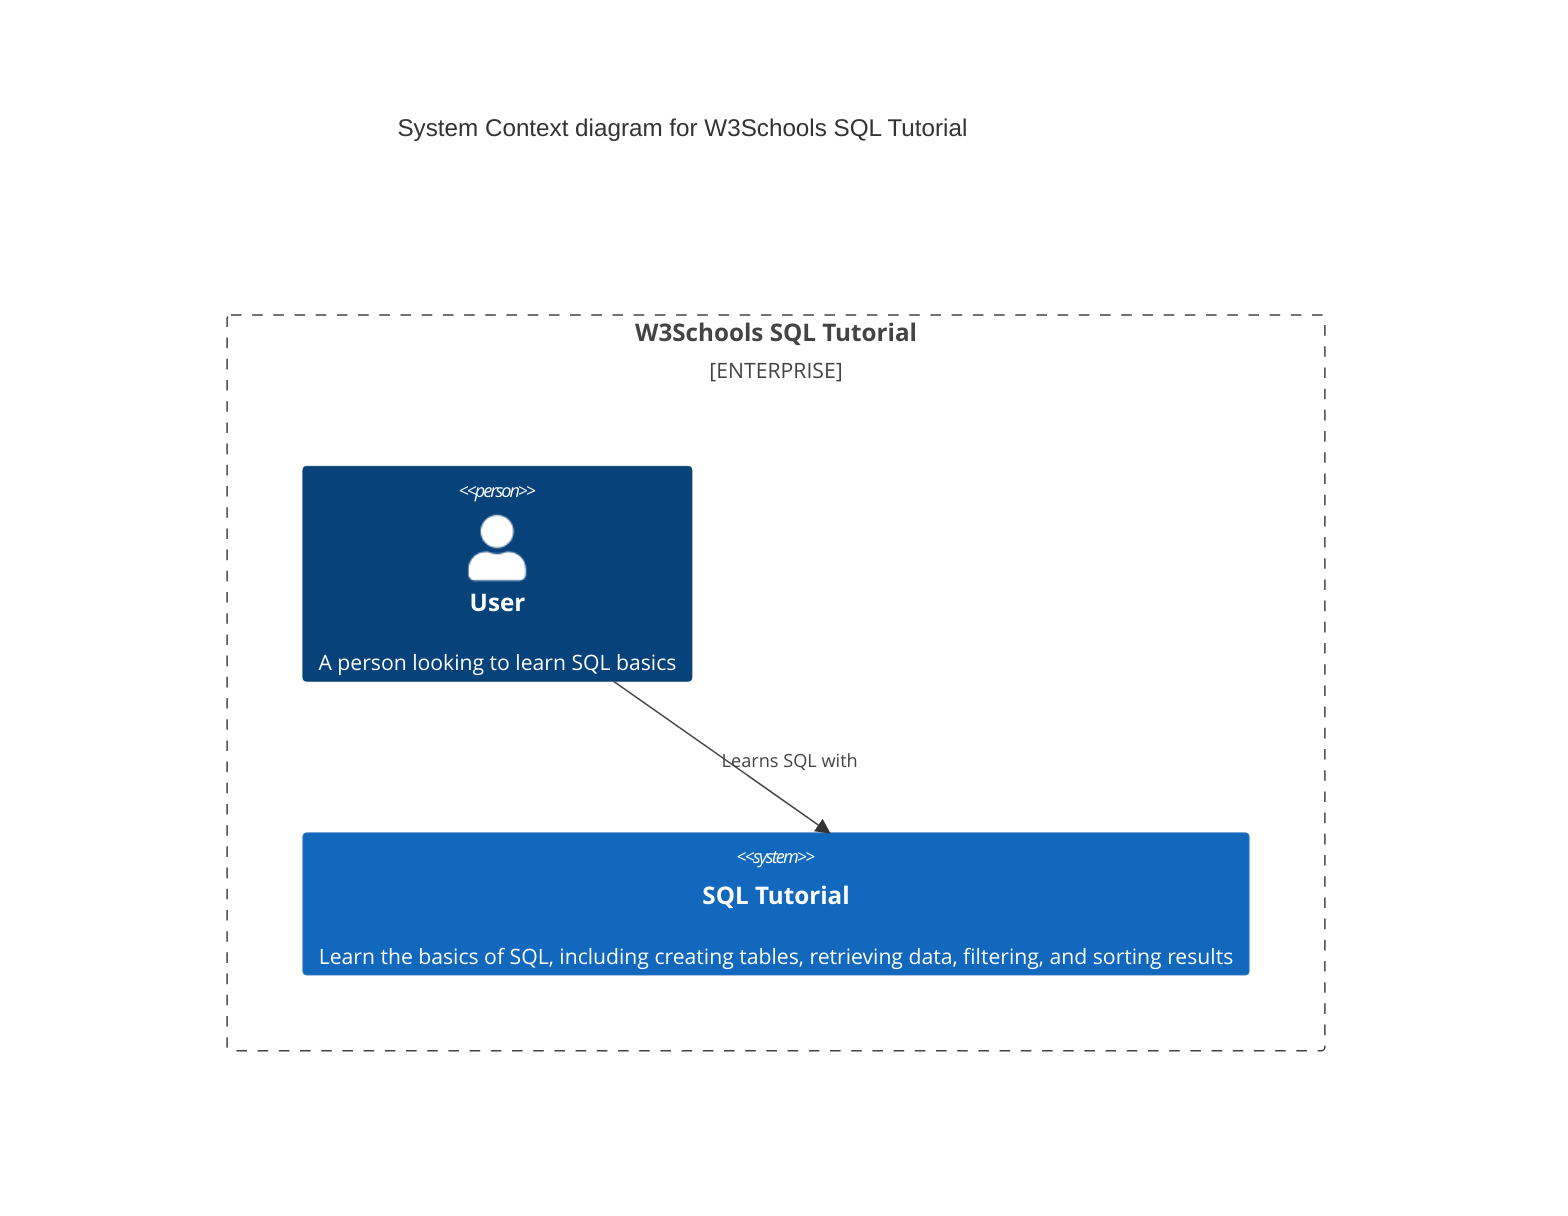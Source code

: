 C4Context
title System Context diagram for W3Schools SQL Tutorial

Enterprise_Boundary(e0, "W3Schools SQL Tutorial") {
    Person(user, "User", "A person looking to learn SQL basics")

    System(w3schoolsSQL, "SQL Tutorial", "Learn the basics of SQL, including creating tables, retrieving data, filtering, and sorting results")
}

Rel(user, w3schoolsSQL, "Learns SQL with")